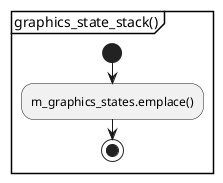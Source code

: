 @startuml graphics_state_stack
partition "graphics_state_stack()" {
start
	:m_graphics_states.emplace();
stop
}
@enduml

@startuml store_graphics_state
partition "store_graphics_state()" {
start
	:m_graphics_states.push(m_graphics_states.top());
stop
}
@enduml

@startuml restore_graphics_state
partition "restore_graphics_state()" {
start
	:m_graphics_states.pop();
stop
}
@enduml

@startuml current_graphics_state
partition "current_graphics_state()" {
start
	:m_graphics_states.top();
stop
}
@enduml
